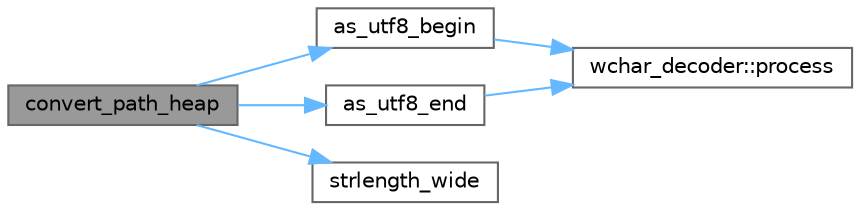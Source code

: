 digraph "convert_path_heap"
{
 // INTERACTIVE_SVG=YES
 // LATEX_PDF_SIZE
  bgcolor="transparent";
  edge [fontname=Helvetica,fontsize=10,labelfontname=Helvetica,labelfontsize=10];
  node [fontname=Helvetica,fontsize=10,shape=box,height=0.2,width=0.4];
  rankdir="LR";
  Node1 [id="Node000001",label="convert_path_heap",height=0.2,width=0.4,color="gray40", fillcolor="grey60", style="filled", fontcolor="black",tooltip=" "];
  Node1 -> Node2 [id="edge1_Node000001_Node000002",color="steelblue1",style="solid",tooltip=" "];
  Node2 [id="Node000002",label="as_utf8_begin",height=0.2,width=0.4,color="grey40", fillcolor="white", style="filled",URL="$db/d20/pugixml_8cpp.html#acf5b48bb1e377e9583eec8ba0e607898",tooltip=" "];
  Node2 -> Node3 [id="edge2_Node000002_Node000003",color="steelblue1",style="solid",tooltip=" "];
  Node3 [id="Node000003",label="wchar_decoder::process",height=0.2,width=0.4,color="grey40", fillcolor="white", style="filled",URL="$d4/d9e/structwchar__decoder.html#a965801bc1ce931281e10ee153586071c",tooltip=" "];
  Node1 -> Node4 [id="edge3_Node000001_Node000004",color="steelblue1",style="solid",tooltip=" "];
  Node4 [id="Node000004",label="as_utf8_end",height=0.2,width=0.4,color="grey40", fillcolor="white", style="filled",URL="$db/d20/pugixml_8cpp.html#a1bc09bbcdecde39207659ed351487999",tooltip=" "];
  Node4 -> Node3 [id="edge4_Node000004_Node000003",color="steelblue1",style="solid",tooltip=" "];
  Node1 -> Node5 [id="edge5_Node000001_Node000005",color="steelblue1",style="solid",tooltip=" "];
  Node5 [id="Node000005",label="strlength_wide",height=0.2,width=0.4,color="grey40", fillcolor="white", style="filled",URL="$db/d20/pugixml_8cpp.html#a04fddd18d92999ab767c3ab8c123056b",tooltip=" "];
}
